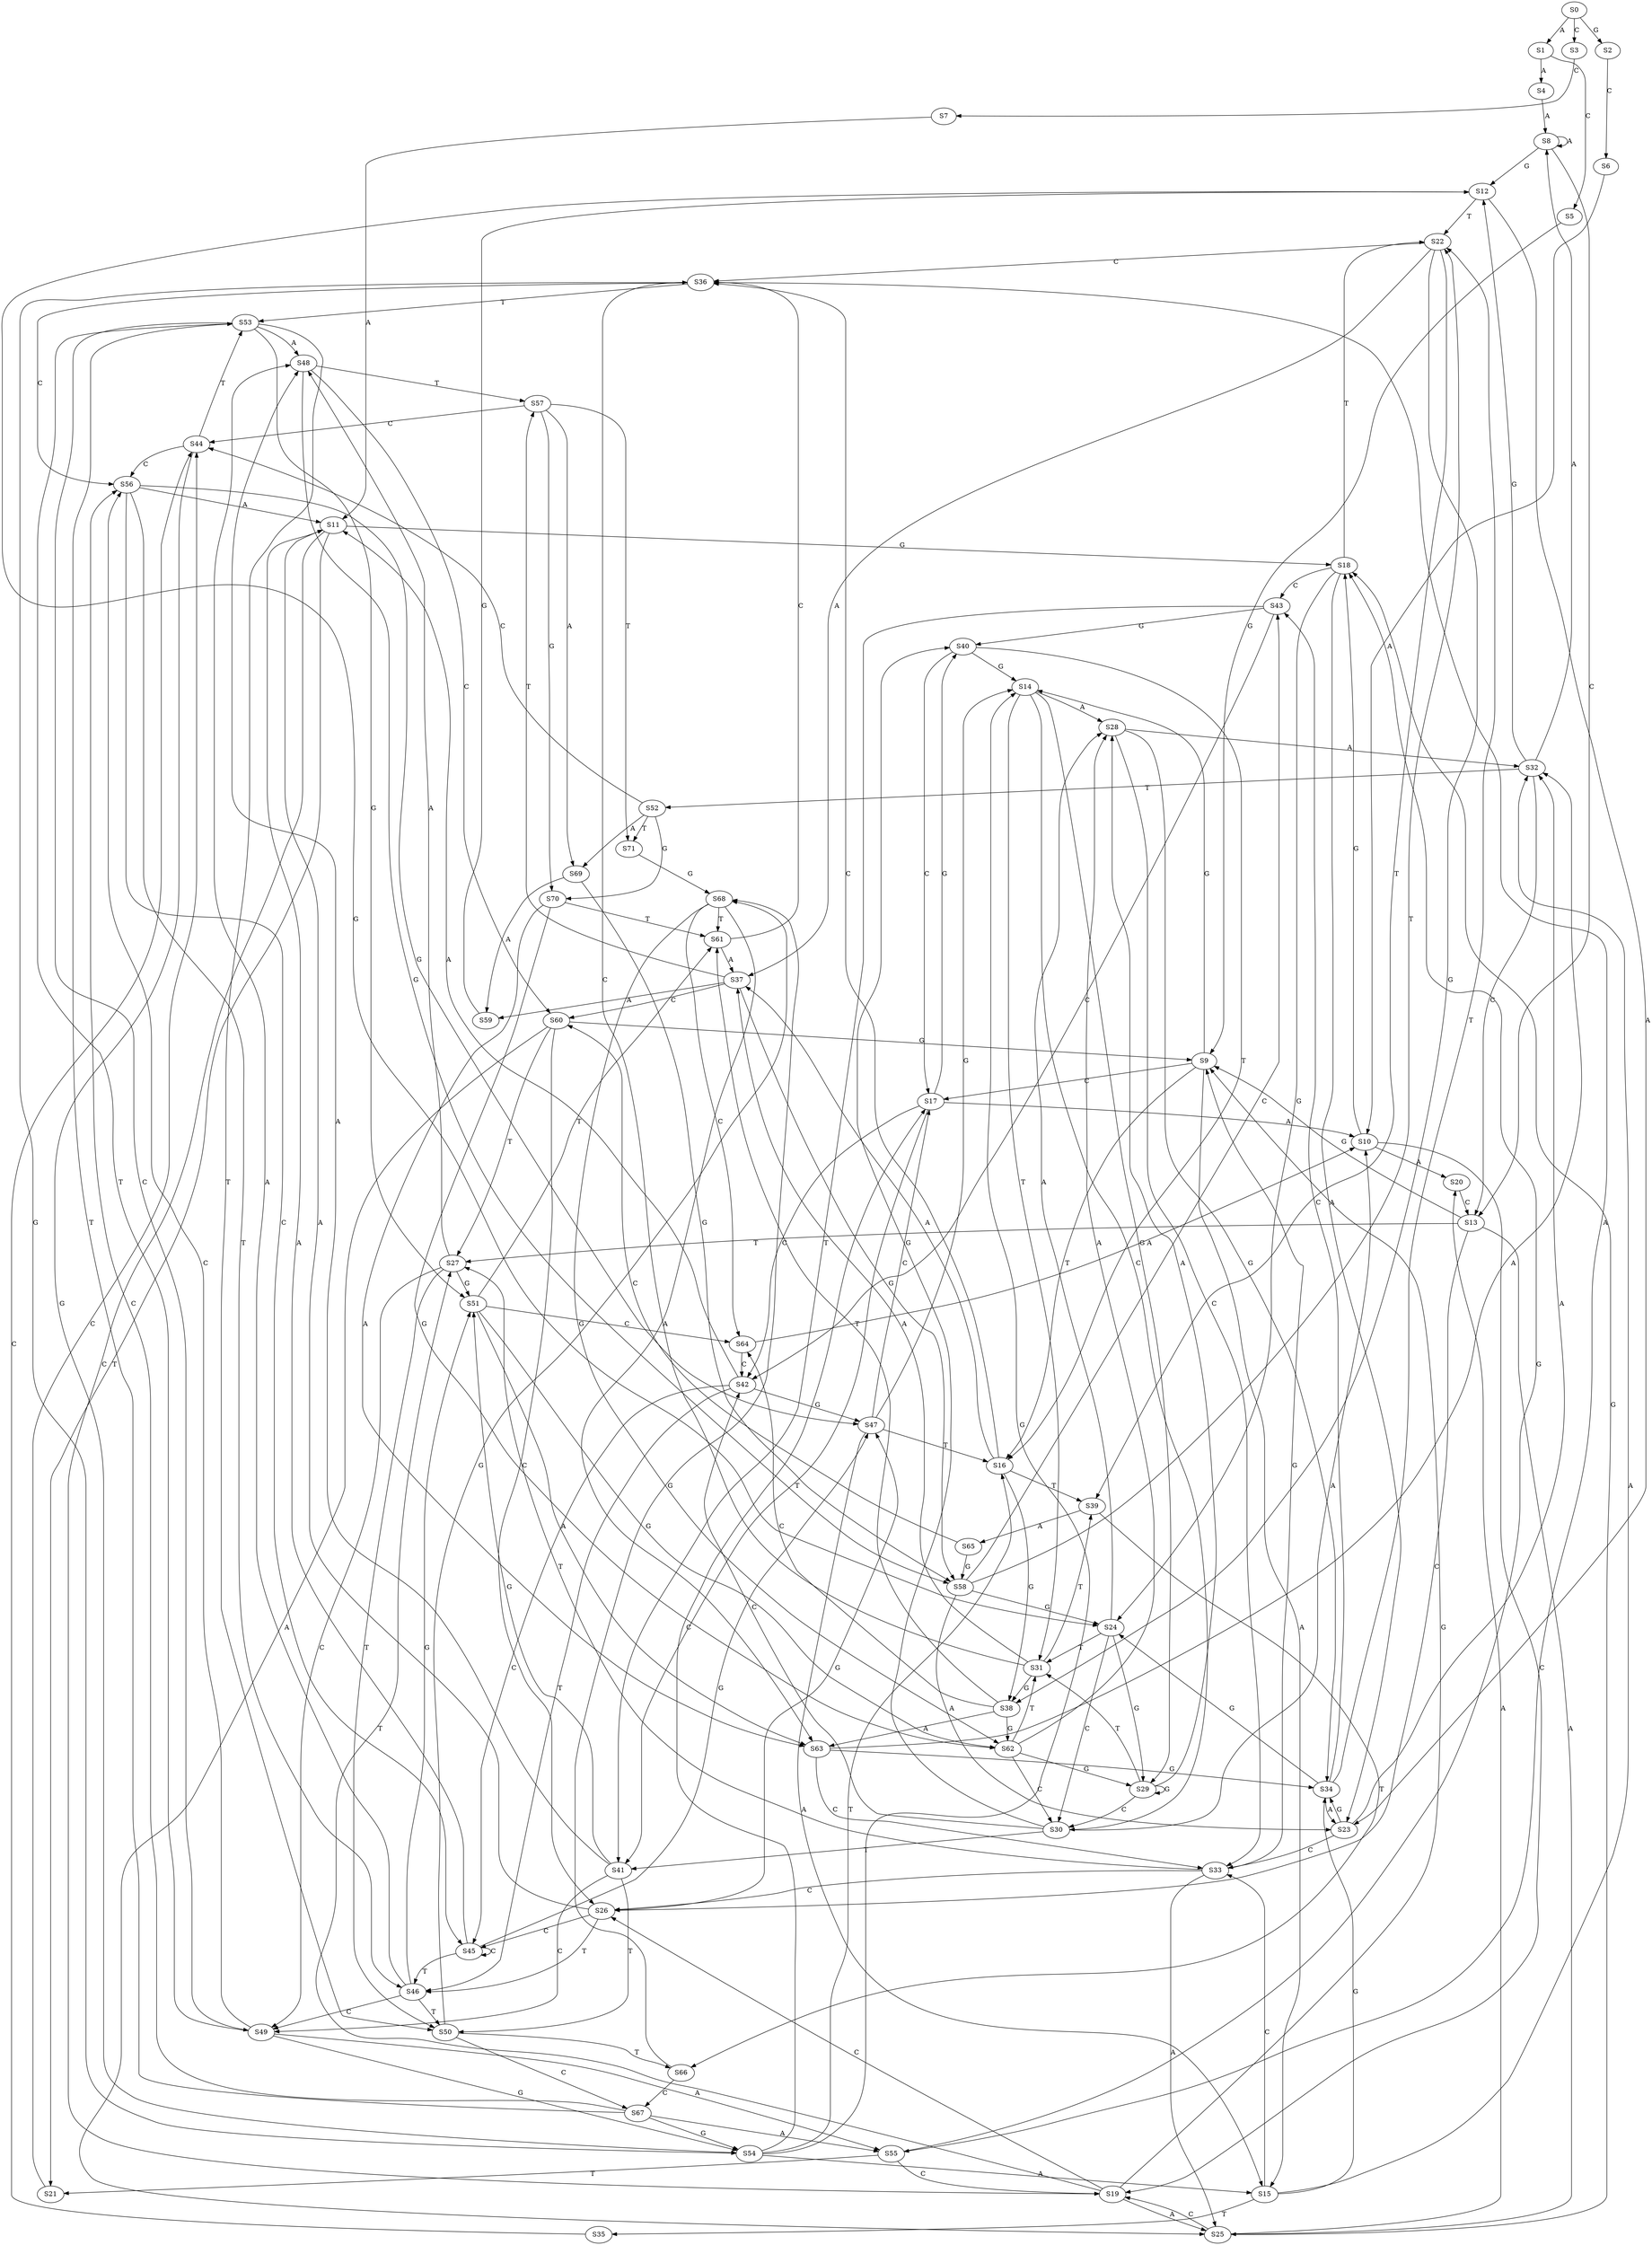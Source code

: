 strict digraph  {
	S0 -> S1 [ label = A ];
	S0 -> S2 [ label = G ];
	S0 -> S3 [ label = C ];
	S1 -> S4 [ label = A ];
	S1 -> S5 [ label = C ];
	S2 -> S6 [ label = C ];
	S3 -> S7 [ label = C ];
	S4 -> S8 [ label = A ];
	S5 -> S9 [ label = G ];
	S6 -> S10 [ label = A ];
	S7 -> S11 [ label = A ];
	S8 -> S12 [ label = G ];
	S8 -> S13 [ label = C ];
	S8 -> S8 [ label = A ];
	S9 -> S14 [ label = G ];
	S9 -> S15 [ label = A ];
	S9 -> S16 [ label = T ];
	S9 -> S17 [ label = C ];
	S10 -> S18 [ label = G ];
	S10 -> S19 [ label = C ];
	S10 -> S20 [ label = A ];
	S11 -> S18 [ label = G ];
	S11 -> S21 [ label = T ];
	S11 -> S19 [ label = C ];
	S12 -> S22 [ label = T ];
	S12 -> S23 [ label = A ];
	S12 -> S24 [ label = G ];
	S13 -> S25 [ label = A ];
	S13 -> S26 [ label = C ];
	S13 -> S9 [ label = G ];
	S13 -> S27 [ label = T ];
	S14 -> S28 [ label = A ];
	S14 -> S29 [ label = G ];
	S14 -> S30 [ label = C ];
	S14 -> S31 [ label = T ];
	S15 -> S32 [ label = A ];
	S15 -> S33 [ label = C ];
	S15 -> S34 [ label = G ];
	S15 -> S35 [ label = T ];
	S16 -> S36 [ label = C ];
	S16 -> S37 [ label = A ];
	S16 -> S38 [ label = G ];
	S16 -> S39 [ label = T ];
	S17 -> S40 [ label = G ];
	S17 -> S41 [ label = T ];
	S17 -> S42 [ label = C ];
	S17 -> S10 [ label = A ];
	S18 -> S24 [ label = G ];
	S18 -> S22 [ label = T ];
	S18 -> S23 [ label = A ];
	S18 -> S43 [ label = C ];
	S19 -> S27 [ label = T ];
	S19 -> S26 [ label = C ];
	S19 -> S25 [ label = A ];
	S19 -> S9 [ label = G ];
	S20 -> S13 [ label = C ];
	S21 -> S44 [ label = C ];
	S22 -> S37 [ label = A ];
	S22 -> S36 [ label = C ];
	S22 -> S38 [ label = G ];
	S22 -> S39 [ label = T ];
	S23 -> S32 [ label = A ];
	S23 -> S33 [ label = C ];
	S23 -> S34 [ label = G ];
	S24 -> S28 [ label = A ];
	S24 -> S29 [ label = G ];
	S24 -> S31 [ label = T ];
	S24 -> S30 [ label = C ];
	S25 -> S18 [ label = G ];
	S25 -> S19 [ label = C ];
	S25 -> S20 [ label = A ];
	S26 -> S45 [ label = C ];
	S26 -> S11 [ label = A ];
	S26 -> S46 [ label = T ];
	S26 -> S47 [ label = G ];
	S27 -> S48 [ label = A ];
	S27 -> S49 [ label = C ];
	S27 -> S50 [ label = T ];
	S27 -> S51 [ label = G ];
	S28 -> S32 [ label = A ];
	S28 -> S33 [ label = C ];
	S28 -> S34 [ label = G ];
	S29 -> S31 [ label = T ];
	S29 -> S30 [ label = C ];
	S29 -> S29 [ label = G ];
	S29 -> S28 [ label = A ];
	S30 -> S41 [ label = T ];
	S30 -> S42 [ label = C ];
	S30 -> S10 [ label = A ];
	S30 -> S40 [ label = G ];
	S31 -> S37 [ label = A ];
	S31 -> S36 [ label = C ];
	S31 -> S38 [ label = G ];
	S31 -> S39 [ label = T ];
	S32 -> S52 [ label = T ];
	S32 -> S13 [ label = C ];
	S32 -> S8 [ label = A ];
	S32 -> S12 [ label = G ];
	S33 -> S27 [ label = T ];
	S33 -> S9 [ label = G ];
	S33 -> S26 [ label = C ];
	S33 -> S25 [ label = A ];
	S34 -> S22 [ label = T ];
	S34 -> S23 [ label = A ];
	S34 -> S24 [ label = G ];
	S34 -> S43 [ label = C ];
	S35 -> S44 [ label = C ];
	S36 -> S53 [ label = T ];
	S36 -> S54 [ label = G ];
	S36 -> S55 [ label = A ];
	S36 -> S56 [ label = C ];
	S37 -> S57 [ label = T ];
	S37 -> S58 [ label = G ];
	S37 -> S59 [ label = A ];
	S37 -> S60 [ label = C ];
	S38 -> S61 [ label = T ];
	S38 -> S62 [ label = G ];
	S38 -> S63 [ label = A ];
	S38 -> S64 [ label = C ];
	S39 -> S65 [ label = A ];
	S39 -> S66 [ label = T ];
	S40 -> S14 [ label = G ];
	S40 -> S17 [ label = C ];
	S40 -> S16 [ label = T ];
	S41 -> S48 [ label = A ];
	S41 -> S49 [ label = C ];
	S41 -> S50 [ label = T ];
	S41 -> S51 [ label = G ];
	S42 -> S47 [ label = G ];
	S42 -> S11 [ label = A ];
	S42 -> S46 [ label = T ];
	S42 -> S45 [ label = C ];
	S43 -> S42 [ label = C ];
	S43 -> S41 [ label = T ];
	S43 -> S40 [ label = G ];
	S44 -> S56 [ label = C ];
	S44 -> S54 [ label = G ];
	S44 -> S53 [ label = T ];
	S45 -> S47 [ label = G ];
	S45 -> S45 [ label = C ];
	S45 -> S11 [ label = A ];
	S45 -> S46 [ label = T ];
	S46 -> S51 [ label = G ];
	S46 -> S48 [ label = A ];
	S46 -> S49 [ label = C ];
	S46 -> S50 [ label = T ];
	S47 -> S15 [ label = A ];
	S47 -> S14 [ label = G ];
	S47 -> S16 [ label = T ];
	S47 -> S17 [ label = C ];
	S48 -> S58 [ label = G ];
	S48 -> S57 [ label = T ];
	S48 -> S60 [ label = C ];
	S49 -> S53 [ label = T ];
	S49 -> S54 [ label = G ];
	S49 -> S56 [ label = C ];
	S49 -> S55 [ label = A ];
	S50 -> S67 [ label = C ];
	S50 -> S66 [ label = T ];
	S50 -> S68 [ label = G ];
	S51 -> S63 [ label = A ];
	S51 -> S64 [ label = C ];
	S51 -> S62 [ label = G ];
	S51 -> S61 [ label = T ];
	S52 -> S69 [ label = A ];
	S52 -> S44 [ label = C ];
	S52 -> S70 [ label = G ];
	S52 -> S71 [ label = T ];
	S53 -> S51 [ label = G ];
	S53 -> S49 [ label = C ];
	S53 -> S48 [ label = A ];
	S53 -> S50 [ label = T ];
	S54 -> S14 [ label = G ];
	S54 -> S16 [ label = T ];
	S54 -> S17 [ label = C ];
	S54 -> S15 [ label = A ];
	S55 -> S21 [ label = T ];
	S55 -> S19 [ label = C ];
	S55 -> S18 [ label = G ];
	S56 -> S45 [ label = C ];
	S56 -> S11 [ label = A ];
	S56 -> S46 [ label = T ];
	S56 -> S47 [ label = G ];
	S57 -> S44 [ label = C ];
	S57 -> S69 [ label = A ];
	S57 -> S71 [ label = T ];
	S57 -> S70 [ label = G ];
	S58 -> S22 [ label = T ];
	S58 -> S23 [ label = A ];
	S58 -> S43 [ label = C ];
	S58 -> S24 [ label = G ];
	S59 -> S12 [ label = G ];
	S60 -> S9 [ label = G ];
	S60 -> S27 [ label = T ];
	S60 -> S26 [ label = C ];
	S60 -> S25 [ label = A ];
	S61 -> S36 [ label = C ];
	S61 -> S37 [ label = A ];
	S62 -> S29 [ label = G ];
	S62 -> S30 [ label = C ];
	S62 -> S28 [ label = A ];
	S62 -> S31 [ label = T ];
	S63 -> S34 [ label = G ];
	S63 -> S33 [ label = C ];
	S63 -> S32 [ label = A ];
	S64 -> S42 [ label = C ];
	S64 -> S10 [ label = A ];
	S65 -> S60 [ label = C ];
	S65 -> S58 [ label = G ];
	S66 -> S68 [ label = G ];
	S66 -> S67 [ label = C ];
	S67 -> S55 [ label = A ];
	S67 -> S53 [ label = T ];
	S67 -> S56 [ label = C ];
	S67 -> S54 [ label = G ];
	S68 -> S62 [ label = G ];
	S68 -> S64 [ label = C ];
	S68 -> S61 [ label = T ];
	S68 -> S63 [ label = A ];
	S69 -> S58 [ label = G ];
	S69 -> S59 [ label = A ];
	S70 -> S62 [ label = G ];
	S70 -> S63 [ label = A ];
	S70 -> S61 [ label = T ];
	S71 -> S68 [ label = G ];
}
